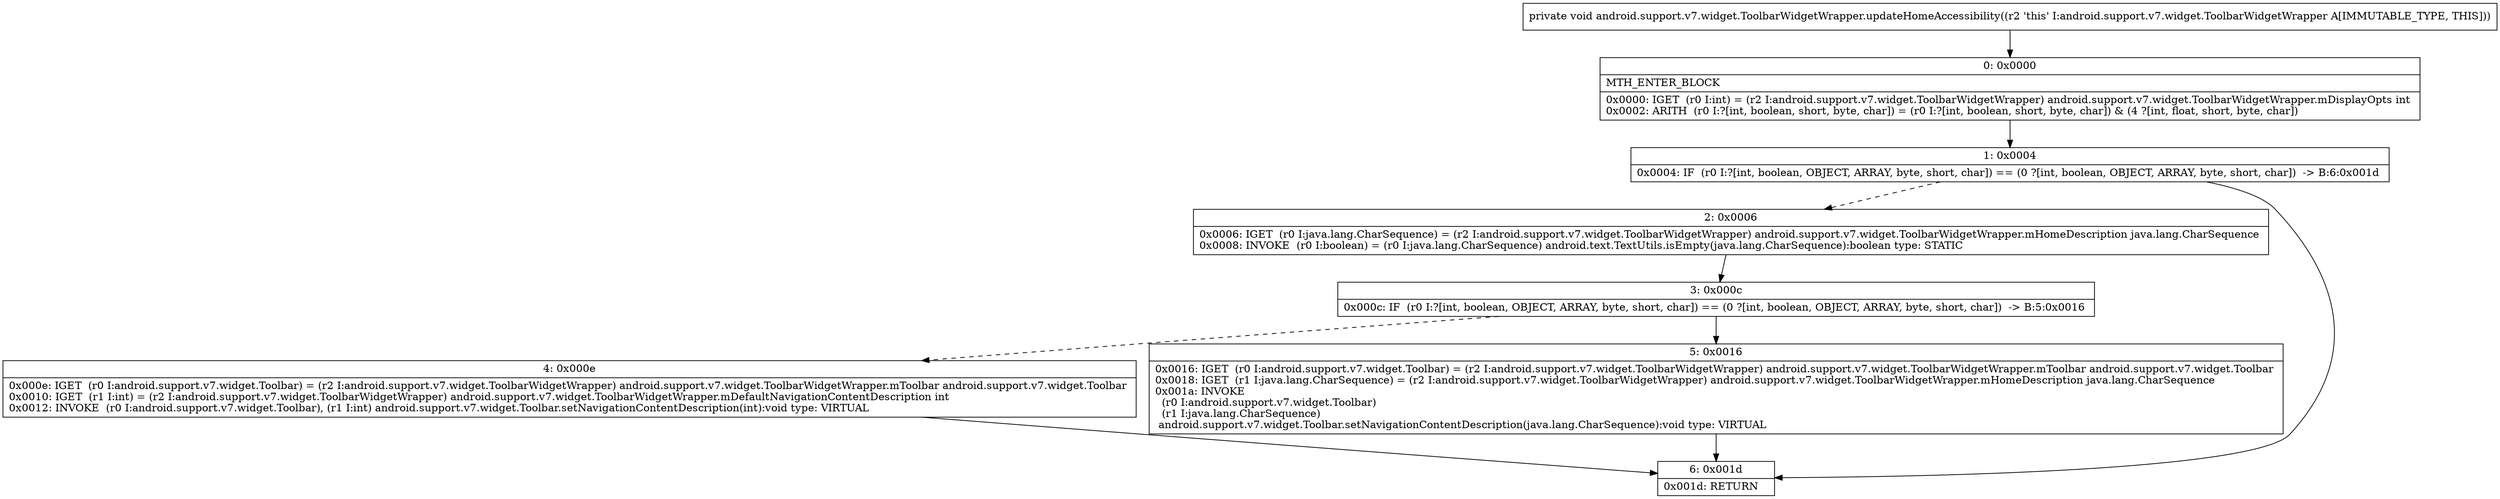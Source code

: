 digraph "CFG forandroid.support.v7.widget.ToolbarWidgetWrapper.updateHomeAccessibility()V" {
Node_0 [shape=record,label="{0\:\ 0x0000|MTH_ENTER_BLOCK\l|0x0000: IGET  (r0 I:int) = (r2 I:android.support.v7.widget.ToolbarWidgetWrapper) android.support.v7.widget.ToolbarWidgetWrapper.mDisplayOpts int \l0x0002: ARITH  (r0 I:?[int, boolean, short, byte, char]) = (r0 I:?[int, boolean, short, byte, char]) & (4 ?[int, float, short, byte, char]) \l}"];
Node_1 [shape=record,label="{1\:\ 0x0004|0x0004: IF  (r0 I:?[int, boolean, OBJECT, ARRAY, byte, short, char]) == (0 ?[int, boolean, OBJECT, ARRAY, byte, short, char])  \-\> B:6:0x001d \l}"];
Node_2 [shape=record,label="{2\:\ 0x0006|0x0006: IGET  (r0 I:java.lang.CharSequence) = (r2 I:android.support.v7.widget.ToolbarWidgetWrapper) android.support.v7.widget.ToolbarWidgetWrapper.mHomeDescription java.lang.CharSequence \l0x0008: INVOKE  (r0 I:boolean) = (r0 I:java.lang.CharSequence) android.text.TextUtils.isEmpty(java.lang.CharSequence):boolean type: STATIC \l}"];
Node_3 [shape=record,label="{3\:\ 0x000c|0x000c: IF  (r0 I:?[int, boolean, OBJECT, ARRAY, byte, short, char]) == (0 ?[int, boolean, OBJECT, ARRAY, byte, short, char])  \-\> B:5:0x0016 \l}"];
Node_4 [shape=record,label="{4\:\ 0x000e|0x000e: IGET  (r0 I:android.support.v7.widget.Toolbar) = (r2 I:android.support.v7.widget.ToolbarWidgetWrapper) android.support.v7.widget.ToolbarWidgetWrapper.mToolbar android.support.v7.widget.Toolbar \l0x0010: IGET  (r1 I:int) = (r2 I:android.support.v7.widget.ToolbarWidgetWrapper) android.support.v7.widget.ToolbarWidgetWrapper.mDefaultNavigationContentDescription int \l0x0012: INVOKE  (r0 I:android.support.v7.widget.Toolbar), (r1 I:int) android.support.v7.widget.Toolbar.setNavigationContentDescription(int):void type: VIRTUAL \l}"];
Node_5 [shape=record,label="{5\:\ 0x0016|0x0016: IGET  (r0 I:android.support.v7.widget.Toolbar) = (r2 I:android.support.v7.widget.ToolbarWidgetWrapper) android.support.v7.widget.ToolbarWidgetWrapper.mToolbar android.support.v7.widget.Toolbar \l0x0018: IGET  (r1 I:java.lang.CharSequence) = (r2 I:android.support.v7.widget.ToolbarWidgetWrapper) android.support.v7.widget.ToolbarWidgetWrapper.mHomeDescription java.lang.CharSequence \l0x001a: INVOKE  \l  (r0 I:android.support.v7.widget.Toolbar)\l  (r1 I:java.lang.CharSequence)\l android.support.v7.widget.Toolbar.setNavigationContentDescription(java.lang.CharSequence):void type: VIRTUAL \l}"];
Node_6 [shape=record,label="{6\:\ 0x001d|0x001d: RETURN   \l}"];
MethodNode[shape=record,label="{private void android.support.v7.widget.ToolbarWidgetWrapper.updateHomeAccessibility((r2 'this' I:android.support.v7.widget.ToolbarWidgetWrapper A[IMMUTABLE_TYPE, THIS])) }"];
MethodNode -> Node_0;
Node_0 -> Node_1;
Node_1 -> Node_2[style=dashed];
Node_1 -> Node_6;
Node_2 -> Node_3;
Node_3 -> Node_4[style=dashed];
Node_3 -> Node_5;
Node_4 -> Node_6;
Node_5 -> Node_6;
}

